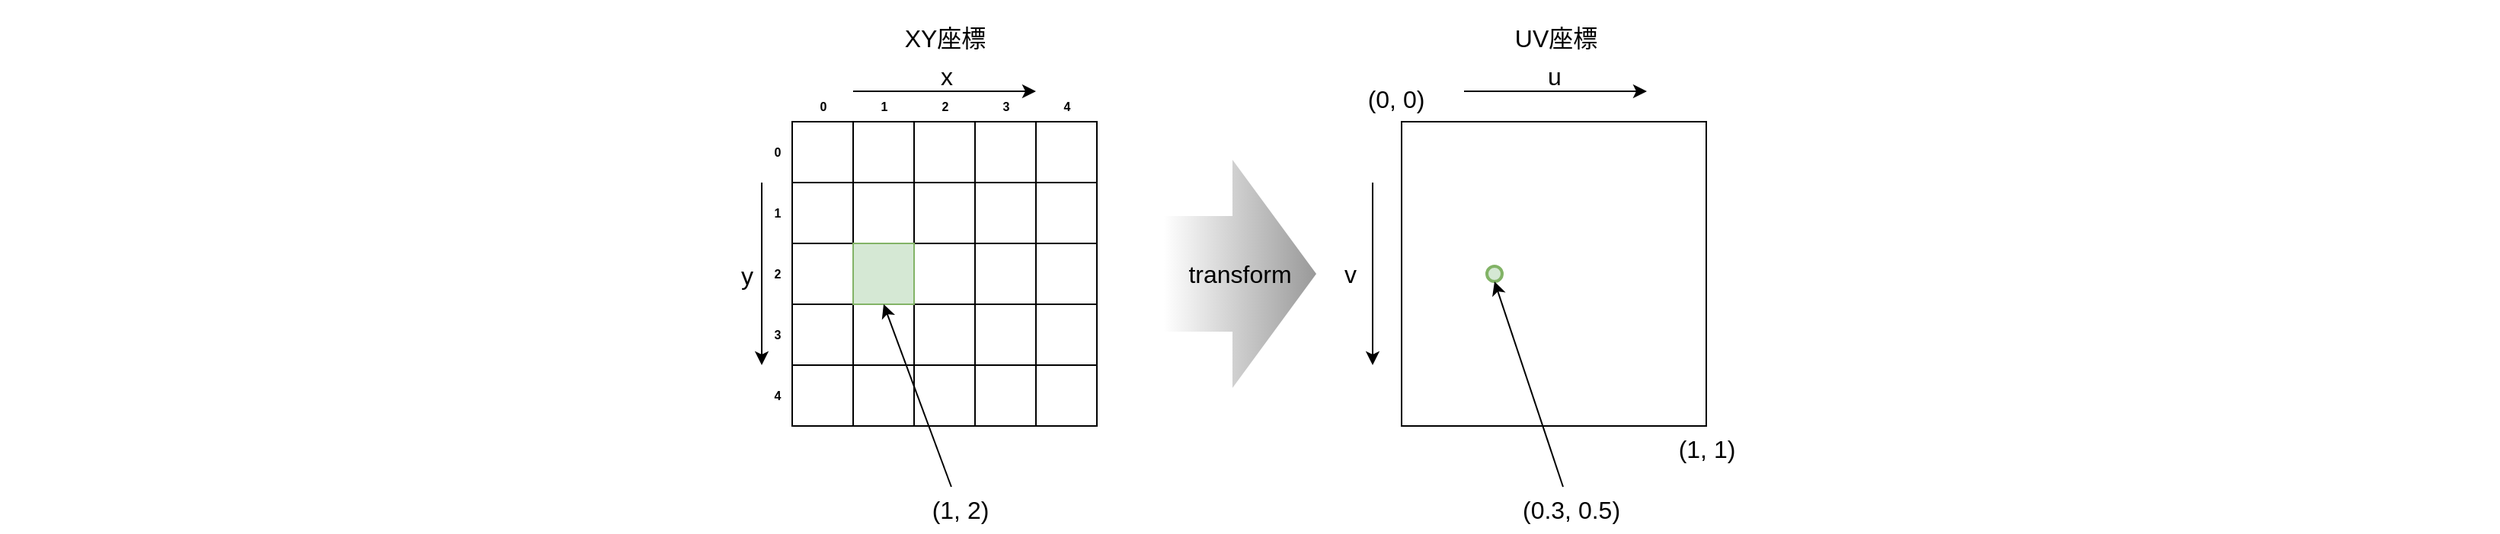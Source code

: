<mxfile version="21.6.8" type="google">
  <diagram name="ページ1" id="DE_Cwm9TTIBniMW3XSRr">
    <mxGraphModel grid="1" page="1" gridSize="10" guides="1" tooltips="1" connect="1" arrows="1" fold="1" pageScale="1" pageWidth="1169" pageHeight="827" math="0" shadow="0">
      <root>
        <mxCell id="0" />
        <mxCell id="1" parent="0" />
        <mxCell id="JWKSpVbzMKbB_nFPre9e-1" value="" style="rounded=0;whiteSpace=wrap;html=1;" vertex="1" parent="1">
          <mxGeometry x="520" y="80" width="40" height="40" as="geometry" />
        </mxCell>
        <mxCell id="JWKSpVbzMKbB_nFPre9e-2" value="" style="rounded=0;whiteSpace=wrap;html=1;strokeColor=none;fillColor=none;" vertex="1" parent="1">
          <mxGeometry width="40" height="40" as="geometry" />
        </mxCell>
        <mxCell id="JWKSpVbzMKbB_nFPre9e-3" value="" style="rounded=0;whiteSpace=wrap;html=1;strokeColor=none;fillColor=none;" vertex="1" parent="1">
          <mxGeometry x="1600" width="40" height="40" as="geometry" />
        </mxCell>
        <mxCell id="JWKSpVbzMKbB_nFPre9e-4" value="" style="rounded=0;whiteSpace=wrap;html=1;" vertex="1" parent="1">
          <mxGeometry x="520" y="120" width="40" height="40" as="geometry" />
        </mxCell>
        <mxCell id="JWKSpVbzMKbB_nFPre9e-5" value="" style="rounded=0;whiteSpace=wrap;html=1;" vertex="1" parent="1">
          <mxGeometry x="520" y="160" width="40" height="40" as="geometry" />
        </mxCell>
        <mxCell id="JWKSpVbzMKbB_nFPre9e-6" value="" style="rounded=0;whiteSpace=wrap;html=1;" vertex="1" parent="1">
          <mxGeometry x="520" y="200" width="40" height="40" as="geometry" />
        </mxCell>
        <mxCell id="JWKSpVbzMKbB_nFPre9e-7" value="" style="rounded=0;whiteSpace=wrap;html=1;" vertex="1" parent="1">
          <mxGeometry x="520" y="240" width="40" height="40" as="geometry" />
        </mxCell>
        <mxCell id="JWKSpVbzMKbB_nFPre9e-8" value="" style="rounded=0;whiteSpace=wrap;html=1;" vertex="1" parent="1">
          <mxGeometry x="560" y="80" width="40" height="40" as="geometry" />
        </mxCell>
        <mxCell id="JWKSpVbzMKbB_nFPre9e-9" value="" style="rounded=0;whiteSpace=wrap;html=1;" vertex="1" parent="1">
          <mxGeometry x="560" y="120" width="40" height="40" as="geometry" />
        </mxCell>
        <mxCell id="JWKSpVbzMKbB_nFPre9e-10" value="" style="rounded=0;whiteSpace=wrap;html=1;" vertex="1" parent="1">
          <mxGeometry x="560" y="200" width="40" height="40" as="geometry" />
        </mxCell>
        <mxCell id="JWKSpVbzMKbB_nFPre9e-11" value="" style="rounded=0;whiteSpace=wrap;html=1;" vertex="1" parent="1">
          <mxGeometry x="560" y="240" width="40" height="40" as="geometry" />
        </mxCell>
        <mxCell id="JWKSpVbzMKbB_nFPre9e-12" value="" style="rounded=0;whiteSpace=wrap;html=1;" vertex="1" parent="1">
          <mxGeometry x="600" y="80" width="40" height="40" as="geometry" />
        </mxCell>
        <mxCell id="JWKSpVbzMKbB_nFPre9e-13" value="" style="rounded=0;whiteSpace=wrap;html=1;" vertex="1" parent="1">
          <mxGeometry x="600" y="120" width="40" height="40" as="geometry" />
        </mxCell>
        <mxCell id="JWKSpVbzMKbB_nFPre9e-14" value="" style="rounded=0;whiteSpace=wrap;html=1;" vertex="1" parent="1">
          <mxGeometry x="600" y="160" width="40" height="40" as="geometry" />
        </mxCell>
        <mxCell id="JWKSpVbzMKbB_nFPre9e-15" value="" style="rounded=0;whiteSpace=wrap;html=1;" vertex="1" parent="1">
          <mxGeometry x="600" y="200" width="40" height="40" as="geometry" />
        </mxCell>
        <mxCell id="JWKSpVbzMKbB_nFPre9e-16" value="" style="rounded=0;whiteSpace=wrap;html=1;" vertex="1" parent="1">
          <mxGeometry x="600" y="240" width="40" height="40" as="geometry" />
        </mxCell>
        <mxCell id="JWKSpVbzMKbB_nFPre9e-17" value="" style="rounded=0;whiteSpace=wrap;html=1;" vertex="1" parent="1">
          <mxGeometry x="640" y="80" width="40" height="40" as="geometry" />
        </mxCell>
        <mxCell id="JWKSpVbzMKbB_nFPre9e-18" value="" style="rounded=0;whiteSpace=wrap;html=1;" vertex="1" parent="1">
          <mxGeometry x="640" y="120" width="40" height="40" as="geometry" />
        </mxCell>
        <mxCell id="JWKSpVbzMKbB_nFPre9e-19" value="" style="rounded=0;whiteSpace=wrap;html=1;" vertex="1" parent="1">
          <mxGeometry x="640" y="160" width="40" height="40" as="geometry" />
        </mxCell>
        <mxCell id="JWKSpVbzMKbB_nFPre9e-20" value="" style="rounded=0;whiteSpace=wrap;html=1;" vertex="1" parent="1">
          <mxGeometry x="640" y="200" width="40" height="40" as="geometry" />
        </mxCell>
        <mxCell id="JWKSpVbzMKbB_nFPre9e-21" value="" style="rounded=0;whiteSpace=wrap;html=1;" vertex="1" parent="1">
          <mxGeometry x="640" y="240" width="40" height="40" as="geometry" />
        </mxCell>
        <mxCell id="JWKSpVbzMKbB_nFPre9e-22" value="" style="rounded=0;whiteSpace=wrap;html=1;" vertex="1" parent="1">
          <mxGeometry x="680" y="80" width="40" height="40" as="geometry" />
        </mxCell>
        <mxCell id="JWKSpVbzMKbB_nFPre9e-23" value="" style="rounded=0;whiteSpace=wrap;html=1;" vertex="1" parent="1">
          <mxGeometry x="680" y="120" width="40" height="40" as="geometry" />
        </mxCell>
        <mxCell id="JWKSpVbzMKbB_nFPre9e-24" value="" style="rounded=0;whiteSpace=wrap;html=1;" vertex="1" parent="1">
          <mxGeometry x="680" y="160" width="40" height="40" as="geometry" />
        </mxCell>
        <mxCell id="JWKSpVbzMKbB_nFPre9e-25" value="" style="rounded=0;whiteSpace=wrap;html=1;" vertex="1" parent="1">
          <mxGeometry x="680" y="200" width="40" height="40" as="geometry" />
        </mxCell>
        <mxCell id="JWKSpVbzMKbB_nFPre9e-26" value="" style="rounded=0;whiteSpace=wrap;html=1;" vertex="1" parent="1">
          <mxGeometry x="680" y="240" width="40" height="40" as="geometry" />
        </mxCell>
        <mxCell id="JWKSpVbzMKbB_nFPre9e-27" value="" style="rounded=0;whiteSpace=wrap;html=1;fillColor=#d5e8d4;strokeColor=#82b366;" vertex="1" parent="1">
          <mxGeometry x="560" y="160" width="40" height="40" as="geometry" />
        </mxCell>
        <mxCell id="JWKSpVbzMKbB_nFPre9e-28" value="XY座標" style="text;html=1;align=center;verticalAlign=middle;resizable=0;points=[];autosize=1;strokeColor=none;fillColor=none;fontSize=16;" vertex="1" parent="1">
          <mxGeometry x="580" y="10" width="80" height="30" as="geometry" />
        </mxCell>
        <mxCell id="JWKSpVbzMKbB_nFPre9e-29" value="UV座標" style="text;html=1;align=center;verticalAlign=middle;resizable=0;points=[];autosize=1;strokeColor=none;fillColor=none;fontSize=16;" vertex="1" parent="1">
          <mxGeometry x="981" y="10" width="80" height="30" as="geometry" />
        </mxCell>
        <mxCell id="JWKSpVbzMKbB_nFPre9e-30" value="" style="endArrow=classic;html=1;rounded=0;" edge="1" parent="1">
          <mxGeometry width="50" height="50" relative="1" as="geometry">
            <mxPoint x="500" y="120" as="sourcePoint" />
            <mxPoint x="500" y="240" as="targetPoint" />
          </mxGeometry>
        </mxCell>
        <mxCell id="JWKSpVbzMKbB_nFPre9e-31" value="y" style="edgeLabel;html=1;align=center;verticalAlign=middle;resizable=0;points=[];labelBackgroundColor=none;fontSize=16;" vertex="1" connectable="0" parent="JWKSpVbzMKbB_nFPre9e-30">
          <mxGeometry x="-0.028" y="-1" relative="1" as="geometry">
            <mxPoint x="-9" y="2" as="offset" />
          </mxGeometry>
        </mxCell>
        <mxCell id="JWKSpVbzMKbB_nFPre9e-32" value="" style="endArrow=classic;html=1;rounded=0;" edge="1" parent="1">
          <mxGeometry width="50" height="50" relative="1" as="geometry">
            <mxPoint x="901" y="120" as="sourcePoint" />
            <mxPoint x="901" y="240" as="targetPoint" />
          </mxGeometry>
        </mxCell>
        <mxCell id="JWKSpVbzMKbB_nFPre9e-33" value="v" style="edgeLabel;html=1;align=center;verticalAlign=middle;resizable=0;points=[];fontSize=16;labelBackgroundColor=none;" vertex="1" connectable="0" parent="JWKSpVbzMKbB_nFPre9e-32">
          <mxGeometry x="0.019" y="-1" relative="1" as="geometry">
            <mxPoint x="-14" y="-1" as="offset" />
          </mxGeometry>
        </mxCell>
        <mxCell id="JWKSpVbzMKbB_nFPre9e-34" value="" style="endArrow=classic;html=1;rounded=0;fontSize=16;" edge="1" parent="1">
          <mxGeometry width="50" height="50" relative="1" as="geometry">
            <mxPoint x="961" y="60" as="sourcePoint" />
            <mxPoint x="1081" y="60" as="targetPoint" />
          </mxGeometry>
        </mxCell>
        <mxCell id="JWKSpVbzMKbB_nFPre9e-35" value="u" style="edgeLabel;html=1;align=center;verticalAlign=middle;resizable=0;points=[];labelBackgroundColor=none;fontSize=16;" vertex="1" connectable="0" parent="JWKSpVbzMKbB_nFPre9e-34">
          <mxGeometry x="-0.4" y="1" relative="1" as="geometry">
            <mxPoint x="23" y="-9" as="offset" />
          </mxGeometry>
        </mxCell>
        <mxCell id="JWKSpVbzMKbB_nFPre9e-36" value="" style="endArrow=classic;html=1;rounded=0;" edge="1" parent="1">
          <mxGeometry width="50" height="50" relative="1" as="geometry">
            <mxPoint x="560" y="60" as="sourcePoint" />
            <mxPoint x="680" y="60" as="targetPoint" />
          </mxGeometry>
        </mxCell>
        <mxCell id="JWKSpVbzMKbB_nFPre9e-37" value="x" style="edgeLabel;html=1;align=center;verticalAlign=middle;resizable=0;points=[];labelBackgroundColor=none;fontSize=16;" vertex="1" connectable="0" parent="JWKSpVbzMKbB_nFPre9e-36">
          <mxGeometry x="-0.092" y="2" relative="1" as="geometry">
            <mxPoint x="6" y="-8" as="offset" />
          </mxGeometry>
        </mxCell>
        <mxCell id="JWKSpVbzMKbB_nFPre9e-38" value="" style="endArrow=classic;html=1;rounded=0;entryX=0.5;entryY=1;entryDx=0;entryDy=0;" edge="1" parent="1" source="JWKSpVbzMKbB_nFPre9e-39" target="JWKSpVbzMKbB_nFPre9e-27">
          <mxGeometry width="50" height="50" relative="1" as="geometry">
            <mxPoint x="630" y="330" as="sourcePoint" />
            <mxPoint x="740" y="200" as="targetPoint" />
          </mxGeometry>
        </mxCell>
        <mxCell id="JWKSpVbzMKbB_nFPre9e-39" value="(1, 2)" style="text;html=1;align=center;verticalAlign=middle;resizable=0;points=[];autosize=1;strokeColor=none;fillColor=none;fontSize=16;" vertex="1" parent="1">
          <mxGeometry x="600" y="320" width="60" height="30" as="geometry" />
        </mxCell>
        <mxCell id="JWKSpVbzMKbB_nFPre9e-40" value="(0.3, 0.5)" style="text;html=1;align=center;verticalAlign=middle;resizable=0;points=[];autosize=1;strokeColor=none;fillColor=none;fontSize=16;" vertex="1" parent="1">
          <mxGeometry x="986" y="320" width="90" height="30" as="geometry" />
        </mxCell>
        <mxCell id="JWKSpVbzMKbB_nFPre9e-41" value="" style="rounded=0;whiteSpace=wrap;html=1;" vertex="1" parent="1">
          <mxGeometry x="920" y="80" width="200" height="200" as="geometry" />
        </mxCell>
        <mxCell id="JWKSpVbzMKbB_nFPre9e-42" value="" style="ellipse;whiteSpace=wrap;html=1;aspect=fixed;strokeWidth=2;fillColor=#d5e8d4;strokeColor=#82b366;" vertex="1" parent="1">
          <mxGeometry x="976" y="175" width="10" height="10" as="geometry" />
        </mxCell>
        <mxCell id="JWKSpVbzMKbB_nFPre9e-43" value="" style="endArrow=classic;html=1;rounded=0;entryX=0.5;entryY=1;entryDx=0;entryDy=0;" edge="1" parent="1" source="JWKSpVbzMKbB_nFPre9e-40" target="JWKSpVbzMKbB_nFPre9e-42">
          <mxGeometry width="50" height="50" relative="1" as="geometry">
            <mxPoint x="1021" y="330" as="sourcePoint" />
            <mxPoint x="987.452" y="200" as="targetPoint" />
          </mxGeometry>
        </mxCell>
        <mxCell id="JWKSpVbzMKbB_nFPre9e-44" value="transform" style="shape=singleArrow;whiteSpace=wrap;html=1;arrowWidth=0.507;arrowSize=0.55;fontSize=16;gradientColor=#999999;gradientDirection=east;strokeColor=none;" vertex="1" parent="1">
          <mxGeometry x="764" y="105" width="100" height="150" as="geometry" />
        </mxCell>
        <mxCell id="JWKSpVbzMKbB_nFPre9e-45" value="(0, 0)" style="text;html=1;align=center;verticalAlign=middle;resizable=0;points=[];autosize=1;strokeColor=none;fillColor=none;fontSize=16;" vertex="1" parent="1">
          <mxGeometry x="886" y="50" width="60" height="30" as="geometry" />
        </mxCell>
        <mxCell id="JWKSpVbzMKbB_nFPre9e-46" value="(1, 1)" style="text;html=1;align=center;verticalAlign=middle;resizable=0;points=[];autosize=1;strokeColor=none;fillColor=none;fontSize=16;" vertex="1" parent="1">
          <mxGeometry x="1090" y="280" width="60" height="30" as="geometry" />
        </mxCell>
        <mxCell id="StHNM1SJUAKFNhLofxxj-1" value="0" style="text;html=1;align=center;verticalAlign=middle;resizable=0;points=[];autosize=1;strokeColor=none;fillColor=none;fontSize=8;fontStyle=1" vertex="1" parent="1">
          <mxGeometry x="525" y="60" width="30" height="20" as="geometry" />
        </mxCell>
        <mxCell id="StHNM1SJUAKFNhLofxxj-2" value="1" style="text;html=1;align=center;verticalAlign=middle;resizable=0;points=[];autosize=1;strokeColor=none;fillColor=none;fontSize=8;fontStyle=1" vertex="1" parent="1">
          <mxGeometry x="565" y="60" width="30" height="20" as="geometry" />
        </mxCell>
        <mxCell id="StHNM1SJUAKFNhLofxxj-3" value="2" style="text;html=1;align=center;verticalAlign=middle;resizable=0;points=[];autosize=1;strokeColor=none;fillColor=none;fontSize=8;fontStyle=1" vertex="1" parent="1">
          <mxGeometry x="605" y="60" width="30" height="20" as="geometry" />
        </mxCell>
        <mxCell id="StHNM1SJUAKFNhLofxxj-4" value="3" style="text;html=1;align=center;verticalAlign=middle;resizable=0;points=[];autosize=1;strokeColor=none;fillColor=none;fontSize=8;fontStyle=1" vertex="1" parent="1">
          <mxGeometry x="645" y="60" width="30" height="20" as="geometry" />
        </mxCell>
        <mxCell id="StHNM1SJUAKFNhLofxxj-5" value="4" style="text;html=1;align=center;verticalAlign=middle;resizable=0;points=[];autosize=1;strokeColor=none;fillColor=none;fontSize=8;fontStyle=1" vertex="1" parent="1">
          <mxGeometry x="685" y="60" width="30" height="20" as="geometry" />
        </mxCell>
        <mxCell id="StHNM1SJUAKFNhLofxxj-6" value="0" style="text;html=1;align=center;verticalAlign=middle;resizable=0;points=[];autosize=1;strokeColor=none;fillColor=none;fontSize=8;fontStyle=1" vertex="1" parent="1">
          <mxGeometry x="495" y="90" width="30" height="20" as="geometry" />
        </mxCell>
        <mxCell id="StHNM1SJUAKFNhLofxxj-7" value="1" style="text;html=1;align=center;verticalAlign=middle;resizable=0;points=[];autosize=1;strokeColor=none;fillColor=none;fontSize=8;fontStyle=1" vertex="1" parent="1">
          <mxGeometry x="495" y="130" width="30" height="20" as="geometry" />
        </mxCell>
        <mxCell id="StHNM1SJUAKFNhLofxxj-8" value="2" style="text;html=1;align=center;verticalAlign=middle;resizable=0;points=[];autosize=1;strokeColor=none;fillColor=none;fontSize=8;fontStyle=1" vertex="1" parent="1">
          <mxGeometry x="495" y="170" width="30" height="20" as="geometry" />
        </mxCell>
        <mxCell id="StHNM1SJUAKFNhLofxxj-9" value="3" style="text;html=1;align=center;verticalAlign=middle;resizable=0;points=[];autosize=1;strokeColor=none;fillColor=none;fontSize=8;fontStyle=1" vertex="1" parent="1">
          <mxGeometry x="495" y="210" width="30" height="20" as="geometry" />
        </mxCell>
        <mxCell id="StHNM1SJUAKFNhLofxxj-10" value="4" style="text;html=1;align=center;verticalAlign=middle;resizable=0;points=[];autosize=1;strokeColor=none;fillColor=none;fontSize=8;fontStyle=1" vertex="1" parent="1">
          <mxGeometry x="495" y="250" width="30" height="20" as="geometry" />
        </mxCell>
      </root>
    </mxGraphModel>
  </diagram>
</mxfile>
